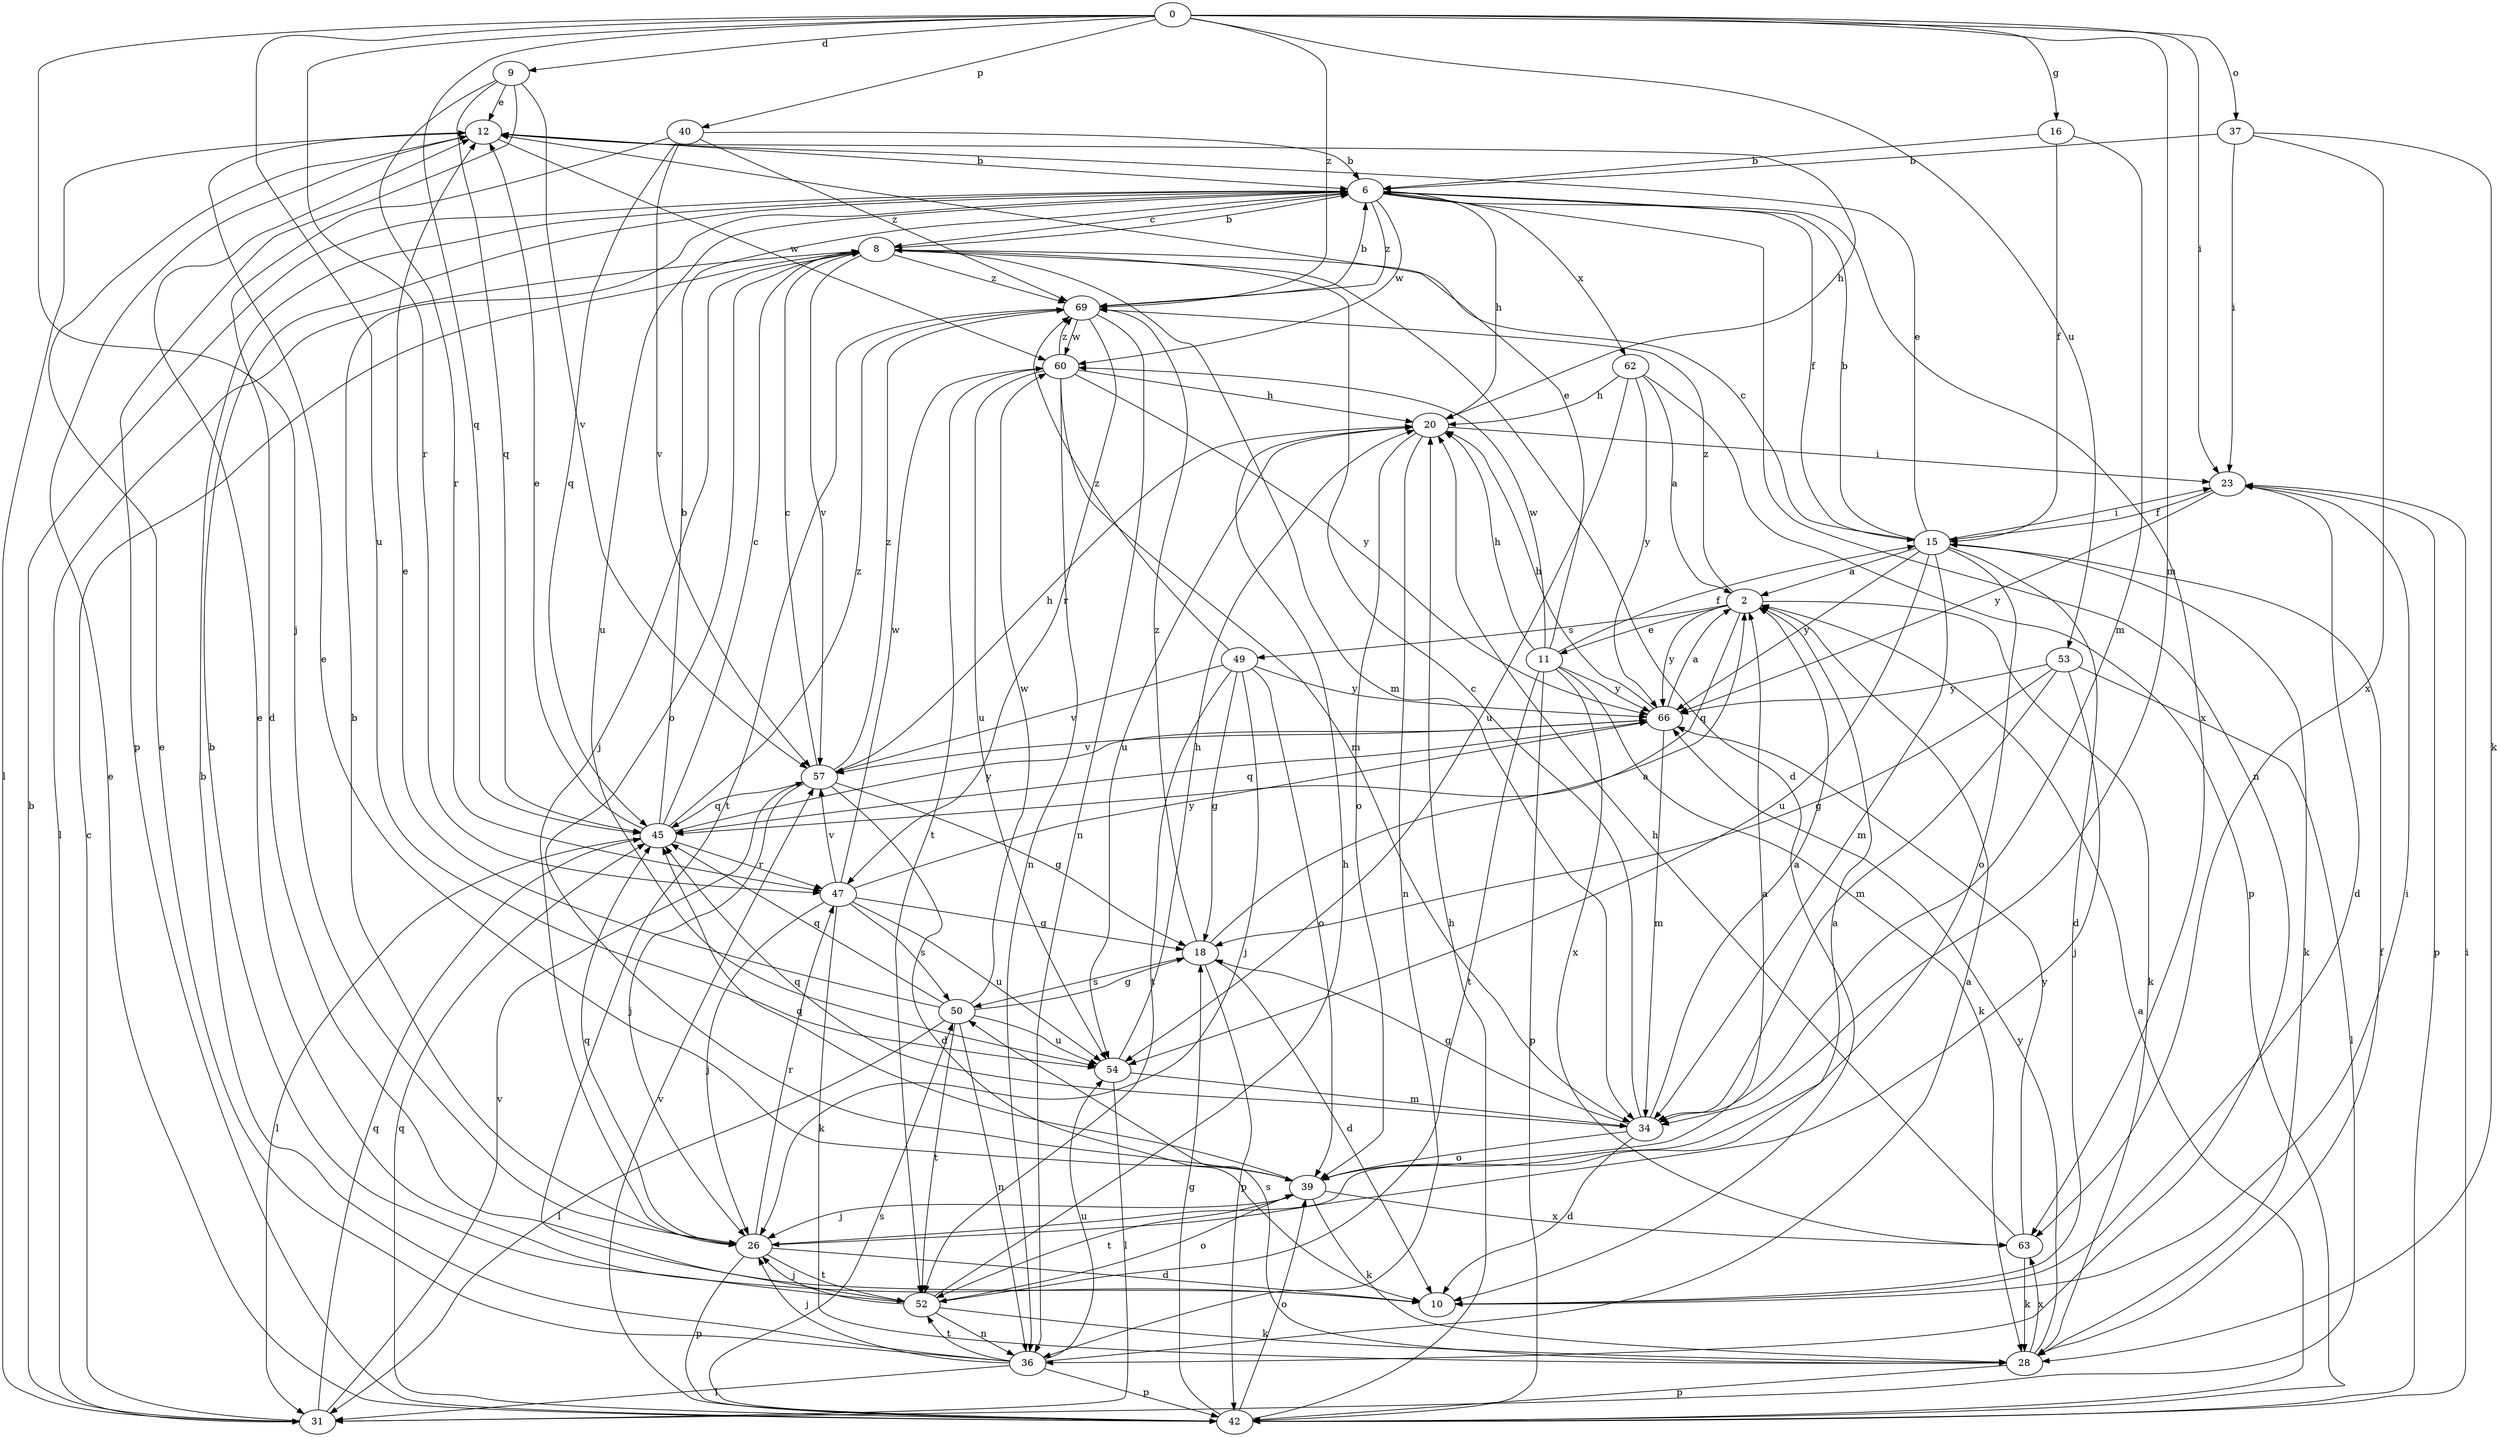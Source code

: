 strict digraph  {
0;
2;
6;
8;
9;
10;
11;
12;
15;
16;
18;
20;
23;
26;
28;
31;
34;
36;
37;
39;
40;
42;
45;
47;
49;
50;
52;
53;
54;
57;
60;
62;
63;
66;
69;
0 -> 9  [label=d];
0 -> 16  [label=g];
0 -> 23  [label=i];
0 -> 26  [label=j];
0 -> 34  [label=m];
0 -> 37  [label=o];
0 -> 40  [label=p];
0 -> 45  [label=q];
0 -> 47  [label=r];
0 -> 53  [label=u];
0 -> 54  [label=u];
0 -> 69  [label=z];
2 -> 11  [label=e];
2 -> 28  [label=k];
2 -> 45  [label=q];
2 -> 49  [label=s];
2 -> 66  [label=y];
2 -> 69  [label=z];
6 -> 8  [label=c];
6 -> 15  [label=f];
6 -> 20  [label=h];
6 -> 36  [label=n];
6 -> 54  [label=u];
6 -> 60  [label=w];
6 -> 62  [label=x];
6 -> 63  [label=x];
6 -> 69  [label=z];
8 -> 6  [label=b];
8 -> 10  [label=d];
8 -> 26  [label=j];
8 -> 31  [label=l];
8 -> 34  [label=m];
8 -> 39  [label=o];
8 -> 57  [label=v];
8 -> 69  [label=z];
9 -> 12  [label=e];
9 -> 42  [label=p];
9 -> 45  [label=q];
9 -> 47  [label=r];
9 -> 57  [label=v];
10 -> 12  [label=e];
10 -> 23  [label=i];
11 -> 12  [label=e];
11 -> 15  [label=f];
11 -> 20  [label=h];
11 -> 28  [label=k];
11 -> 42  [label=p];
11 -> 52  [label=t];
11 -> 60  [label=w];
11 -> 63  [label=x];
11 -> 66  [label=y];
12 -> 6  [label=b];
12 -> 20  [label=h];
12 -> 31  [label=l];
12 -> 60  [label=w];
15 -> 2  [label=a];
15 -> 6  [label=b];
15 -> 8  [label=c];
15 -> 10  [label=d];
15 -> 12  [label=e];
15 -> 23  [label=i];
15 -> 28  [label=k];
15 -> 34  [label=m];
15 -> 39  [label=o];
15 -> 54  [label=u];
15 -> 66  [label=y];
16 -> 6  [label=b];
16 -> 15  [label=f];
16 -> 34  [label=m];
18 -> 2  [label=a];
18 -> 10  [label=d];
18 -> 42  [label=p];
18 -> 50  [label=s];
18 -> 69  [label=z];
20 -> 23  [label=i];
20 -> 36  [label=n];
20 -> 39  [label=o];
20 -> 54  [label=u];
23 -> 10  [label=d];
23 -> 15  [label=f];
23 -> 42  [label=p];
23 -> 66  [label=y];
26 -> 2  [label=a];
26 -> 6  [label=b];
26 -> 10  [label=d];
26 -> 42  [label=p];
26 -> 45  [label=q];
26 -> 47  [label=r];
26 -> 52  [label=t];
28 -> 15  [label=f];
28 -> 42  [label=p];
28 -> 50  [label=s];
28 -> 63  [label=x];
28 -> 66  [label=y];
31 -> 6  [label=b];
31 -> 8  [label=c];
31 -> 45  [label=q];
31 -> 57  [label=v];
34 -> 2  [label=a];
34 -> 8  [label=c];
34 -> 10  [label=d];
34 -> 18  [label=g];
34 -> 39  [label=o];
34 -> 45  [label=q];
36 -> 2  [label=a];
36 -> 6  [label=b];
36 -> 12  [label=e];
36 -> 26  [label=j];
36 -> 31  [label=l];
36 -> 42  [label=p];
36 -> 52  [label=t];
36 -> 54  [label=u];
37 -> 6  [label=b];
37 -> 23  [label=i];
37 -> 28  [label=k];
37 -> 63  [label=x];
39 -> 2  [label=a];
39 -> 12  [label=e];
39 -> 26  [label=j];
39 -> 28  [label=k];
39 -> 45  [label=q];
39 -> 52  [label=t];
39 -> 63  [label=x];
40 -> 6  [label=b];
40 -> 10  [label=d];
40 -> 45  [label=q];
40 -> 57  [label=v];
40 -> 69  [label=z];
42 -> 2  [label=a];
42 -> 12  [label=e];
42 -> 18  [label=g];
42 -> 20  [label=h];
42 -> 23  [label=i];
42 -> 39  [label=o];
42 -> 45  [label=q];
42 -> 50  [label=s];
42 -> 57  [label=v];
45 -> 6  [label=b];
45 -> 8  [label=c];
45 -> 12  [label=e];
45 -> 31  [label=l];
45 -> 47  [label=r];
45 -> 66  [label=y];
45 -> 69  [label=z];
47 -> 18  [label=g];
47 -> 26  [label=j];
47 -> 28  [label=k];
47 -> 50  [label=s];
47 -> 54  [label=u];
47 -> 57  [label=v];
47 -> 60  [label=w];
47 -> 66  [label=y];
49 -> 18  [label=g];
49 -> 26  [label=j];
49 -> 39  [label=o];
49 -> 52  [label=t];
49 -> 57  [label=v];
49 -> 66  [label=y];
49 -> 69  [label=z];
50 -> 12  [label=e];
50 -> 18  [label=g];
50 -> 31  [label=l];
50 -> 36  [label=n];
50 -> 45  [label=q];
50 -> 52  [label=t];
50 -> 54  [label=u];
50 -> 60  [label=w];
52 -> 6  [label=b];
52 -> 20  [label=h];
52 -> 26  [label=j];
52 -> 28  [label=k];
52 -> 36  [label=n];
52 -> 39  [label=o];
53 -> 18  [label=g];
53 -> 26  [label=j];
53 -> 31  [label=l];
53 -> 34  [label=m];
53 -> 66  [label=y];
54 -> 20  [label=h];
54 -> 31  [label=l];
54 -> 34  [label=m];
57 -> 8  [label=c];
57 -> 10  [label=d];
57 -> 18  [label=g];
57 -> 20  [label=h];
57 -> 26  [label=j];
57 -> 45  [label=q];
57 -> 69  [label=z];
60 -> 20  [label=h];
60 -> 34  [label=m];
60 -> 36  [label=n];
60 -> 52  [label=t];
60 -> 54  [label=u];
60 -> 66  [label=y];
60 -> 69  [label=z];
62 -> 2  [label=a];
62 -> 20  [label=h];
62 -> 42  [label=p];
62 -> 54  [label=u];
62 -> 66  [label=y];
63 -> 20  [label=h];
63 -> 28  [label=k];
63 -> 66  [label=y];
66 -> 2  [label=a];
66 -> 20  [label=h];
66 -> 34  [label=m];
66 -> 45  [label=q];
66 -> 57  [label=v];
69 -> 6  [label=b];
69 -> 36  [label=n];
69 -> 47  [label=r];
69 -> 52  [label=t];
69 -> 60  [label=w];
}
